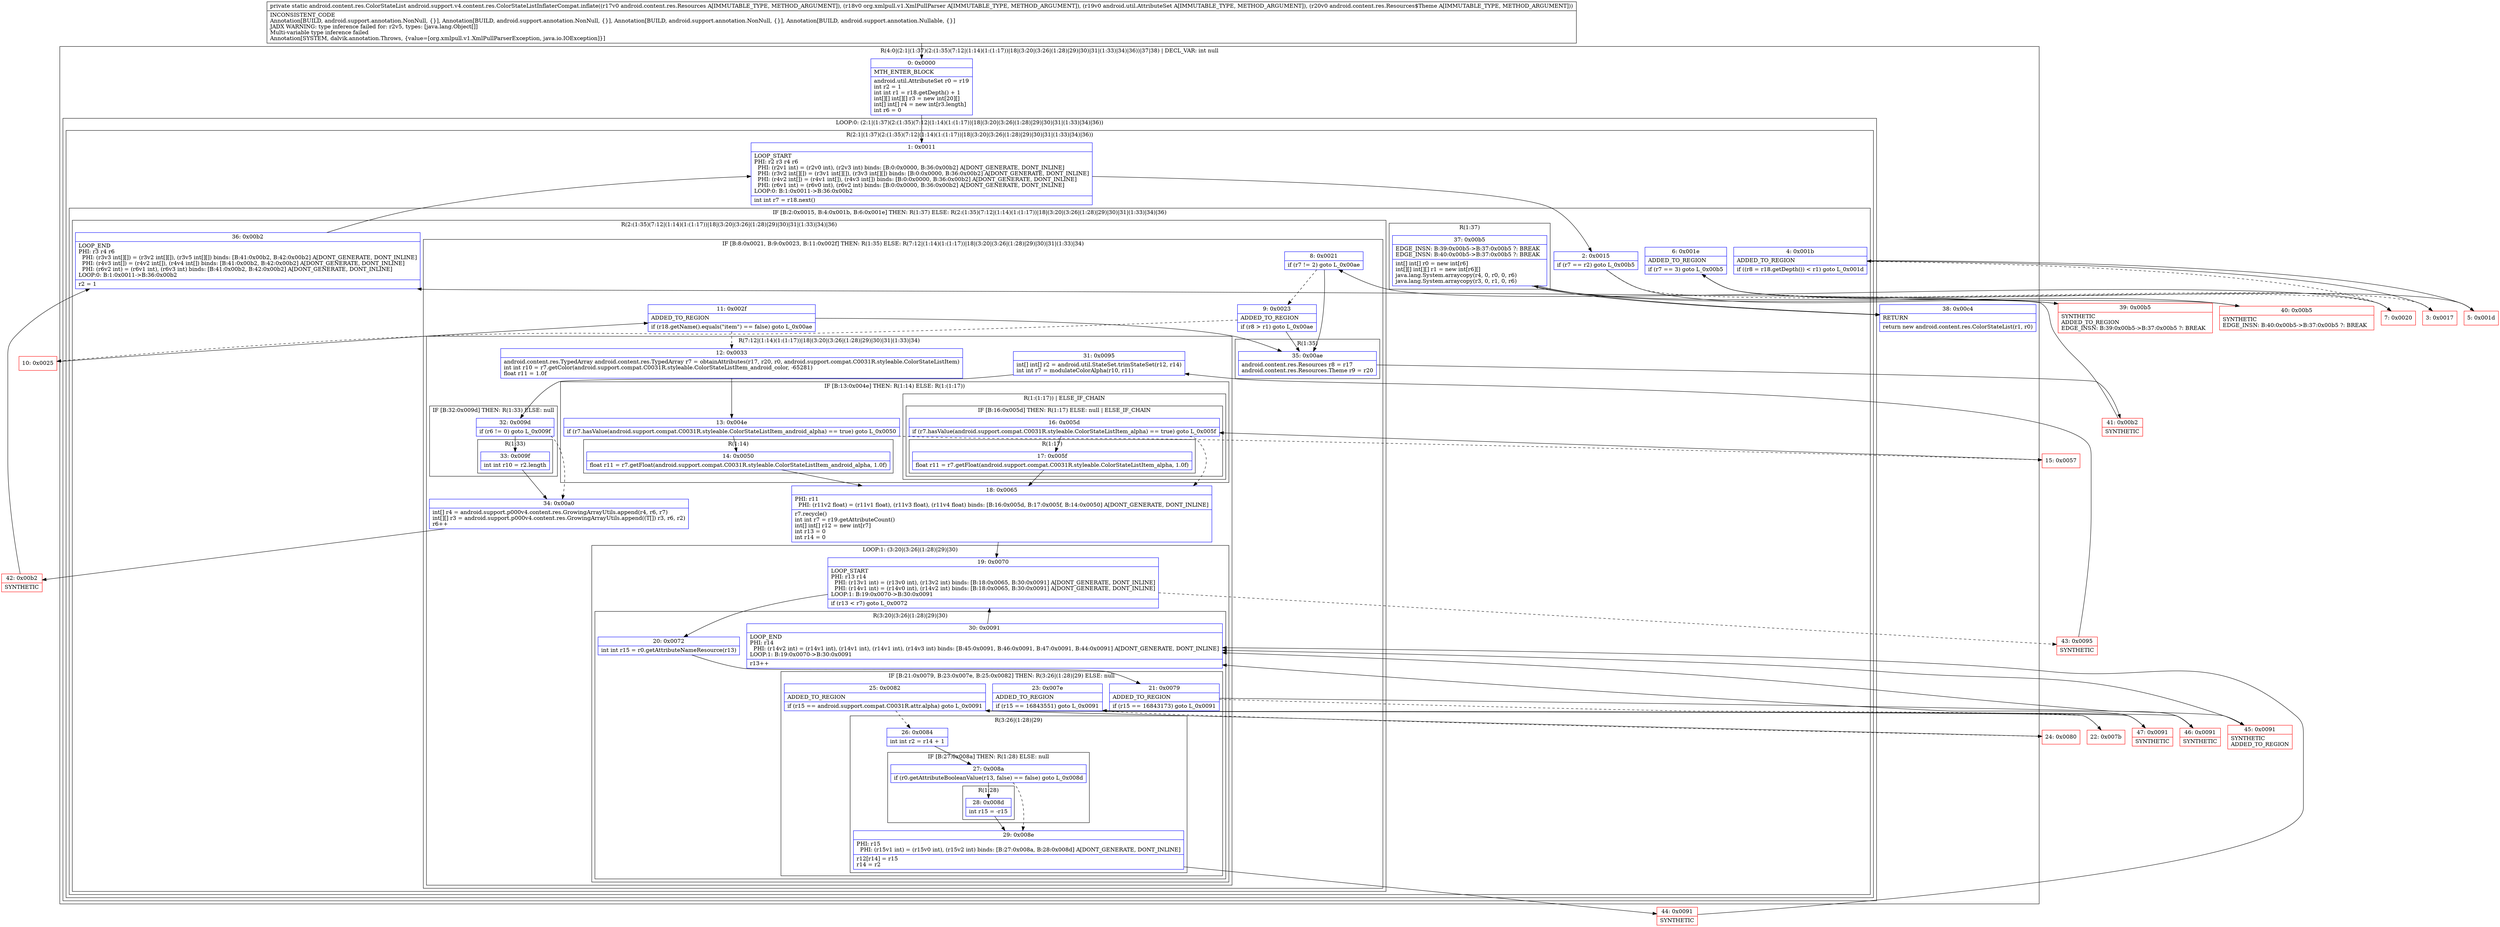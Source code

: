digraph "CFG forandroid.support.v4.content.res.ColorStateListInflaterCompat.inflate(Landroid\/content\/res\/Resources;Lorg\/xmlpull\/v1\/XmlPullParser;Landroid\/util\/AttributeSet;Landroid\/content\/res\/Resources$Theme;)Landroid\/content\/res\/ColorStateList;" {
subgraph cluster_Region_1228451971 {
label = "R(4:0|(2:1|(1:37)(2:(1:35)(7:12|(1:14)(1:(1:17))|18|(3:20|(3:26|(1:28)|29)|30)|31|(1:33)|34)|36))|37|38) | DECL_VAR: int null\l";
node [shape=record,color=blue];
Node_0 [shape=record,label="{0\:\ 0x0000|MTH_ENTER_BLOCK\l|android.util.AttributeSet r0 = r19\lint r2 = 1\lint int r1 = r18.getDepth() + 1\lint[][] int[][] r3 = new int[20][]\lint[] int[] r4 = new int[r3.length]\lint r6 = 0\l}"];
subgraph cluster_LoopRegion_1119471580 {
label = "LOOP:0: (2:1|(1:37)(2:(1:35)(7:12|(1:14)(1:(1:17))|18|(3:20|(3:26|(1:28)|29)|30)|31|(1:33)|34)|36))";
node [shape=record,color=blue];
subgraph cluster_Region_1294466882 {
label = "R(2:1|(1:37)(2:(1:35)(7:12|(1:14)(1:(1:17))|18|(3:20|(3:26|(1:28)|29)|30)|31|(1:33)|34)|36))";
node [shape=record,color=blue];
Node_1 [shape=record,label="{1\:\ 0x0011|LOOP_START\lPHI: r2 r3 r4 r6 \l  PHI: (r2v1 int) = (r2v0 int), (r2v3 int) binds: [B:0:0x0000, B:36:0x00b2] A[DONT_GENERATE, DONT_INLINE]\l  PHI: (r3v2 int[][]) = (r3v1 int[][]), (r3v3 int[][]) binds: [B:0:0x0000, B:36:0x00b2] A[DONT_GENERATE, DONT_INLINE]\l  PHI: (r4v2 int[]) = (r4v1 int[]), (r4v3 int[]) binds: [B:0:0x0000, B:36:0x00b2] A[DONT_GENERATE, DONT_INLINE]\l  PHI: (r6v1 int) = (r6v0 int), (r6v2 int) binds: [B:0:0x0000, B:36:0x00b2] A[DONT_GENERATE, DONT_INLINE]\lLOOP:0: B:1:0x0011\-\>B:36:0x00b2\l|int int r7 = r18.next()\l}"];
subgraph cluster_IfRegion_566333866 {
label = "IF [B:2:0x0015, B:4:0x001b, B:6:0x001e] THEN: R(1:37) ELSE: R(2:(1:35)(7:12|(1:14)(1:(1:17))|18|(3:20|(3:26|(1:28)|29)|30)|31|(1:33)|34)|36)";
node [shape=record,color=blue];
Node_2 [shape=record,label="{2\:\ 0x0015|if (r7 == r2) goto L_0x00b5\l}"];
Node_4 [shape=record,label="{4\:\ 0x001b|ADDED_TO_REGION\l|if ((r8 = r18.getDepth()) \< r1) goto L_0x001d\l}"];
Node_6 [shape=record,label="{6\:\ 0x001e|ADDED_TO_REGION\l|if (r7 == 3) goto L_0x00b5\l}"];
subgraph cluster_Region_1312735345 {
label = "R(1:37)";
node [shape=record,color=blue];
Node_37 [shape=record,label="{37\:\ 0x00b5|EDGE_INSN: B:39:0x00b5\-\>B:37:0x00b5 ?: BREAK  \lEDGE_INSN: B:40:0x00b5\-\>B:37:0x00b5 ?: BREAK  \l|int[] int[] r0 = new int[r6]\lint[][] int[][] r1 = new int[r6][]\ljava.lang.System.arraycopy(r4, 0, r0, 0, r6)\ljava.lang.System.arraycopy(r3, 0, r1, 0, r6)\l}"];
}
subgraph cluster_Region_1683575270 {
label = "R(2:(1:35)(7:12|(1:14)(1:(1:17))|18|(3:20|(3:26|(1:28)|29)|30)|31|(1:33)|34)|36)";
node [shape=record,color=blue];
subgraph cluster_IfRegion_1823685359 {
label = "IF [B:8:0x0021, B:9:0x0023, B:11:0x002f] THEN: R(1:35) ELSE: R(7:12|(1:14)(1:(1:17))|18|(3:20|(3:26|(1:28)|29)|30)|31|(1:33)|34)";
node [shape=record,color=blue];
Node_8 [shape=record,label="{8\:\ 0x0021|if (r7 != 2) goto L_0x00ae\l}"];
Node_9 [shape=record,label="{9\:\ 0x0023|ADDED_TO_REGION\l|if (r8 \> r1) goto L_0x00ae\l}"];
Node_11 [shape=record,label="{11\:\ 0x002f|ADDED_TO_REGION\l|if (r18.getName().equals(\"item\") == false) goto L_0x00ae\l}"];
subgraph cluster_Region_951504971 {
label = "R(1:35)";
node [shape=record,color=blue];
Node_35 [shape=record,label="{35\:\ 0x00ae|android.content.res.Resources r8 = r17\landroid.content.res.Resources.Theme r9 = r20\l}"];
}
subgraph cluster_Region_1548956102 {
label = "R(7:12|(1:14)(1:(1:17))|18|(3:20|(3:26|(1:28)|29)|30)|31|(1:33)|34)";
node [shape=record,color=blue];
Node_12 [shape=record,label="{12\:\ 0x0033|android.content.res.TypedArray android.content.res.TypedArray r7 = obtainAttributes(r17, r20, r0, android.support.compat.C0031R.styleable.ColorStateListItem)\lint int r10 = r7.getColor(android.support.compat.C0031R.styleable.ColorStateListItem_android_color, \-65281)\lfloat r11 = 1.0f\l}"];
subgraph cluster_IfRegion_11776612 {
label = "IF [B:13:0x004e] THEN: R(1:14) ELSE: R(1:(1:17))";
node [shape=record,color=blue];
Node_13 [shape=record,label="{13\:\ 0x004e|if (r7.hasValue(android.support.compat.C0031R.styleable.ColorStateListItem_android_alpha) == true) goto L_0x0050\l}"];
subgraph cluster_Region_1406661541 {
label = "R(1:14)";
node [shape=record,color=blue];
Node_14 [shape=record,label="{14\:\ 0x0050|float r11 = r7.getFloat(android.support.compat.C0031R.styleable.ColorStateListItem_android_alpha, 1.0f)\l}"];
}
subgraph cluster_Region_1119963099 {
label = "R(1:(1:17)) | ELSE_IF_CHAIN\l";
node [shape=record,color=blue];
subgraph cluster_IfRegion_561564530 {
label = "IF [B:16:0x005d] THEN: R(1:17) ELSE: null | ELSE_IF_CHAIN\l";
node [shape=record,color=blue];
Node_16 [shape=record,label="{16\:\ 0x005d|if (r7.hasValue(android.support.compat.C0031R.styleable.ColorStateListItem_alpha) == true) goto L_0x005f\l}"];
subgraph cluster_Region_792884126 {
label = "R(1:17)";
node [shape=record,color=blue];
Node_17 [shape=record,label="{17\:\ 0x005f|float r11 = r7.getFloat(android.support.compat.C0031R.styleable.ColorStateListItem_alpha, 1.0f)\l}"];
}
}
}
}
Node_18 [shape=record,label="{18\:\ 0x0065|PHI: r11 \l  PHI: (r11v2 float) = (r11v1 float), (r11v3 float), (r11v4 float) binds: [B:16:0x005d, B:17:0x005f, B:14:0x0050] A[DONT_GENERATE, DONT_INLINE]\l|r7.recycle()\lint int r7 = r19.getAttributeCount()\lint[] int[] r12 = new int[r7]\lint r13 = 0\lint r14 = 0\l}"];
subgraph cluster_LoopRegion_847234176 {
label = "LOOP:1: (3:20|(3:26|(1:28)|29)|30)";
node [shape=record,color=blue];
Node_19 [shape=record,label="{19\:\ 0x0070|LOOP_START\lPHI: r13 r14 \l  PHI: (r13v1 int) = (r13v0 int), (r13v2 int) binds: [B:18:0x0065, B:30:0x0091] A[DONT_GENERATE, DONT_INLINE]\l  PHI: (r14v1 int) = (r14v0 int), (r14v2 int) binds: [B:18:0x0065, B:30:0x0091] A[DONT_GENERATE, DONT_INLINE]\lLOOP:1: B:19:0x0070\-\>B:30:0x0091\l|if (r13 \< r7) goto L_0x0072\l}"];
subgraph cluster_Region_721217661 {
label = "R(3:20|(3:26|(1:28)|29)|30)";
node [shape=record,color=blue];
Node_20 [shape=record,label="{20\:\ 0x0072|int int r15 = r0.getAttributeNameResource(r13)\l}"];
subgraph cluster_IfRegion_1231615366 {
label = "IF [B:21:0x0079, B:23:0x007e, B:25:0x0082] THEN: R(3:26|(1:28)|29) ELSE: null";
node [shape=record,color=blue];
Node_21 [shape=record,label="{21\:\ 0x0079|ADDED_TO_REGION\l|if (r15 == 16843173) goto L_0x0091\l}"];
Node_23 [shape=record,label="{23\:\ 0x007e|ADDED_TO_REGION\l|if (r15 == 16843551) goto L_0x0091\l}"];
Node_25 [shape=record,label="{25\:\ 0x0082|ADDED_TO_REGION\l|if (r15 == android.support.compat.C0031R.attr.alpha) goto L_0x0091\l}"];
subgraph cluster_Region_1591301041 {
label = "R(3:26|(1:28)|29)";
node [shape=record,color=blue];
Node_26 [shape=record,label="{26\:\ 0x0084|int int r2 = r14 + 1\l}"];
subgraph cluster_IfRegion_1760123088 {
label = "IF [B:27:0x008a] THEN: R(1:28) ELSE: null";
node [shape=record,color=blue];
Node_27 [shape=record,label="{27\:\ 0x008a|if (r0.getAttributeBooleanValue(r13, false) == false) goto L_0x008d\l}"];
subgraph cluster_Region_100625021 {
label = "R(1:28)";
node [shape=record,color=blue];
Node_28 [shape=record,label="{28\:\ 0x008d|int r15 = \-r15\l}"];
}
}
Node_29 [shape=record,label="{29\:\ 0x008e|PHI: r15 \l  PHI: (r15v1 int) = (r15v0 int), (r15v2 int) binds: [B:27:0x008a, B:28:0x008d] A[DONT_GENERATE, DONT_INLINE]\l|r12[r14] = r15\lr14 = r2\l}"];
}
}
Node_30 [shape=record,label="{30\:\ 0x0091|LOOP_END\lPHI: r14 \l  PHI: (r14v2 int) = (r14v1 int), (r14v1 int), (r14v1 int), (r14v3 int) binds: [B:45:0x0091, B:46:0x0091, B:47:0x0091, B:44:0x0091] A[DONT_GENERATE, DONT_INLINE]\lLOOP:1: B:19:0x0070\-\>B:30:0x0091\l|r13++\l}"];
}
}
Node_31 [shape=record,label="{31\:\ 0x0095|int[] int[] r2 = android.util.StateSet.trimStateSet(r12, r14)\lint int r7 = modulateColorAlpha(r10, r11)\l}"];
subgraph cluster_IfRegion_1623617073 {
label = "IF [B:32:0x009d] THEN: R(1:33) ELSE: null";
node [shape=record,color=blue];
Node_32 [shape=record,label="{32\:\ 0x009d|if (r6 != 0) goto L_0x009f\l}"];
subgraph cluster_Region_958214211 {
label = "R(1:33)";
node [shape=record,color=blue];
Node_33 [shape=record,label="{33\:\ 0x009f|int int r10 = r2.length\l}"];
}
}
Node_34 [shape=record,label="{34\:\ 0x00a0|int[] r4 = android.support.p000v4.content.res.GrowingArrayUtils.append(r4, r6, r7)\lint[][] r3 = android.support.p000v4.content.res.GrowingArrayUtils.append((T[]) r3, r6, r2)\lr6++\l}"];
}
}
Node_36 [shape=record,label="{36\:\ 0x00b2|LOOP_END\lPHI: r3 r4 r6 \l  PHI: (r3v3 int[][]) = (r3v2 int[][]), (r3v5 int[][]) binds: [B:41:0x00b2, B:42:0x00b2] A[DONT_GENERATE, DONT_INLINE]\l  PHI: (r4v3 int[]) = (r4v2 int[]), (r4v4 int[]) binds: [B:41:0x00b2, B:42:0x00b2] A[DONT_GENERATE, DONT_INLINE]\l  PHI: (r6v2 int) = (r6v1 int), (r6v3 int) binds: [B:41:0x00b2, B:42:0x00b2] A[DONT_GENERATE, DONT_INLINE]\lLOOP:0: B:1:0x0011\-\>B:36:0x00b2\l|r2 = 1\l}"];
}
}
}
}
Node_37 [shape=record,label="{37\:\ 0x00b5|EDGE_INSN: B:39:0x00b5\-\>B:37:0x00b5 ?: BREAK  \lEDGE_INSN: B:40:0x00b5\-\>B:37:0x00b5 ?: BREAK  \l|int[] int[] r0 = new int[r6]\lint[][] int[][] r1 = new int[r6][]\ljava.lang.System.arraycopy(r4, 0, r0, 0, r6)\ljava.lang.System.arraycopy(r3, 0, r1, 0, r6)\l}"];
Node_38 [shape=record,label="{38\:\ 0x00c4|RETURN\l|return new android.content.res.ColorStateList(r1, r0)\l}"];
}
Node_3 [shape=record,color=red,label="{3\:\ 0x0017}"];
Node_5 [shape=record,color=red,label="{5\:\ 0x001d}"];
Node_7 [shape=record,color=red,label="{7\:\ 0x0020}"];
Node_10 [shape=record,color=red,label="{10\:\ 0x0025}"];
Node_15 [shape=record,color=red,label="{15\:\ 0x0057}"];
Node_22 [shape=record,color=red,label="{22\:\ 0x007b}"];
Node_24 [shape=record,color=red,label="{24\:\ 0x0080}"];
Node_39 [shape=record,color=red,label="{39\:\ 0x00b5|SYNTHETIC\lADDED_TO_REGION\lEDGE_INSN: B:39:0x00b5\-\>B:37:0x00b5 ?: BREAK  \l}"];
Node_40 [shape=record,color=red,label="{40\:\ 0x00b5|SYNTHETIC\lEDGE_INSN: B:40:0x00b5\-\>B:37:0x00b5 ?: BREAK  \l}"];
Node_41 [shape=record,color=red,label="{41\:\ 0x00b2|SYNTHETIC\l}"];
Node_42 [shape=record,color=red,label="{42\:\ 0x00b2|SYNTHETIC\l}"];
Node_43 [shape=record,color=red,label="{43\:\ 0x0095|SYNTHETIC\l}"];
Node_44 [shape=record,color=red,label="{44\:\ 0x0091|SYNTHETIC\l}"];
Node_45 [shape=record,color=red,label="{45\:\ 0x0091|SYNTHETIC\lADDED_TO_REGION\l}"];
Node_46 [shape=record,color=red,label="{46\:\ 0x0091|SYNTHETIC\l}"];
Node_47 [shape=record,color=red,label="{47\:\ 0x0091|SYNTHETIC\l}"];
MethodNode[shape=record,label="{private static android.content.res.ColorStateList android.support.v4.content.res.ColorStateListInflaterCompat.inflate((r17v0 android.content.res.Resources A[IMMUTABLE_TYPE, METHOD_ARGUMENT]), (r18v0 org.xmlpull.v1.XmlPullParser A[IMMUTABLE_TYPE, METHOD_ARGUMENT]), (r19v0 android.util.AttributeSet A[IMMUTABLE_TYPE, METHOD_ARGUMENT]), (r20v0 android.content.res.Resources$Theme A[IMMUTABLE_TYPE, METHOD_ARGUMENT]))  | INCONSISTENT_CODE\lAnnotation[BUILD, android.support.annotation.NonNull, \{\}], Annotation[BUILD, android.support.annotation.NonNull, \{\}], Annotation[BUILD, android.support.annotation.NonNull, \{\}], Annotation[BUILD, android.support.annotation.Nullable, \{\}]\lJADX WARNING: type inference failed for: r2v5, types: [java.lang.Object[]]\lMulti\-variable type inference failed\lAnnotation[SYSTEM, dalvik.annotation.Throws, \{value=[org.xmlpull.v1.XmlPullParserException, java.io.IOException]\}]\l}"];
MethodNode -> Node_0;
Node_0 -> Node_1;
Node_1 -> Node_2;
Node_2 -> Node_3[style=dashed];
Node_2 -> Node_39;
Node_4 -> Node_5;
Node_4 -> Node_7[style=dashed];
Node_6 -> Node_7[style=dashed];
Node_6 -> Node_40;
Node_37 -> Node_38;
Node_8 -> Node_9[style=dashed];
Node_8 -> Node_35;
Node_9 -> Node_10[style=dashed];
Node_9 -> Node_35;
Node_11 -> Node_12[style=dashed];
Node_11 -> Node_35;
Node_35 -> Node_41;
Node_12 -> Node_13;
Node_13 -> Node_14;
Node_13 -> Node_15[style=dashed];
Node_14 -> Node_18;
Node_16 -> Node_17;
Node_16 -> Node_18[style=dashed];
Node_17 -> Node_18;
Node_18 -> Node_19;
Node_19 -> Node_20;
Node_19 -> Node_43[style=dashed];
Node_20 -> Node_21;
Node_21 -> Node_22[style=dashed];
Node_21 -> Node_45;
Node_23 -> Node_24[style=dashed];
Node_23 -> Node_46;
Node_25 -> Node_26[style=dashed];
Node_25 -> Node_47;
Node_26 -> Node_27;
Node_27 -> Node_28;
Node_27 -> Node_29[style=dashed];
Node_28 -> Node_29;
Node_29 -> Node_44;
Node_30 -> Node_19;
Node_31 -> Node_32;
Node_32 -> Node_33;
Node_32 -> Node_34[style=dashed];
Node_33 -> Node_34;
Node_34 -> Node_42;
Node_36 -> Node_1;
Node_37 -> Node_38;
Node_3 -> Node_4;
Node_5 -> Node_6;
Node_7 -> Node_8;
Node_10 -> Node_11;
Node_15 -> Node_16;
Node_22 -> Node_23;
Node_24 -> Node_25;
Node_39 -> Node_37;
Node_40 -> Node_37;
Node_41 -> Node_36;
Node_42 -> Node_36;
Node_43 -> Node_31;
Node_44 -> Node_30;
Node_45 -> Node_30;
Node_46 -> Node_30;
Node_47 -> Node_30;
}

